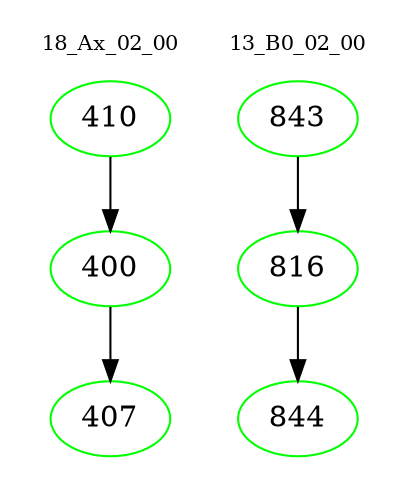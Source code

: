 digraph{
subgraph cluster_0 {
color = white
label = "18_Ax_02_00";
fontsize=10;
T0_410 [label="410", color="green"]
T0_410 -> T0_400 [color="black"]
T0_400 [label="400", color="green"]
T0_400 -> T0_407 [color="black"]
T0_407 [label="407", color="green"]
}
subgraph cluster_1 {
color = white
label = "13_B0_02_00";
fontsize=10;
T1_843 [label="843", color="green"]
T1_843 -> T1_816 [color="black"]
T1_816 [label="816", color="green"]
T1_816 -> T1_844 [color="black"]
T1_844 [label="844", color="green"]
}
}
